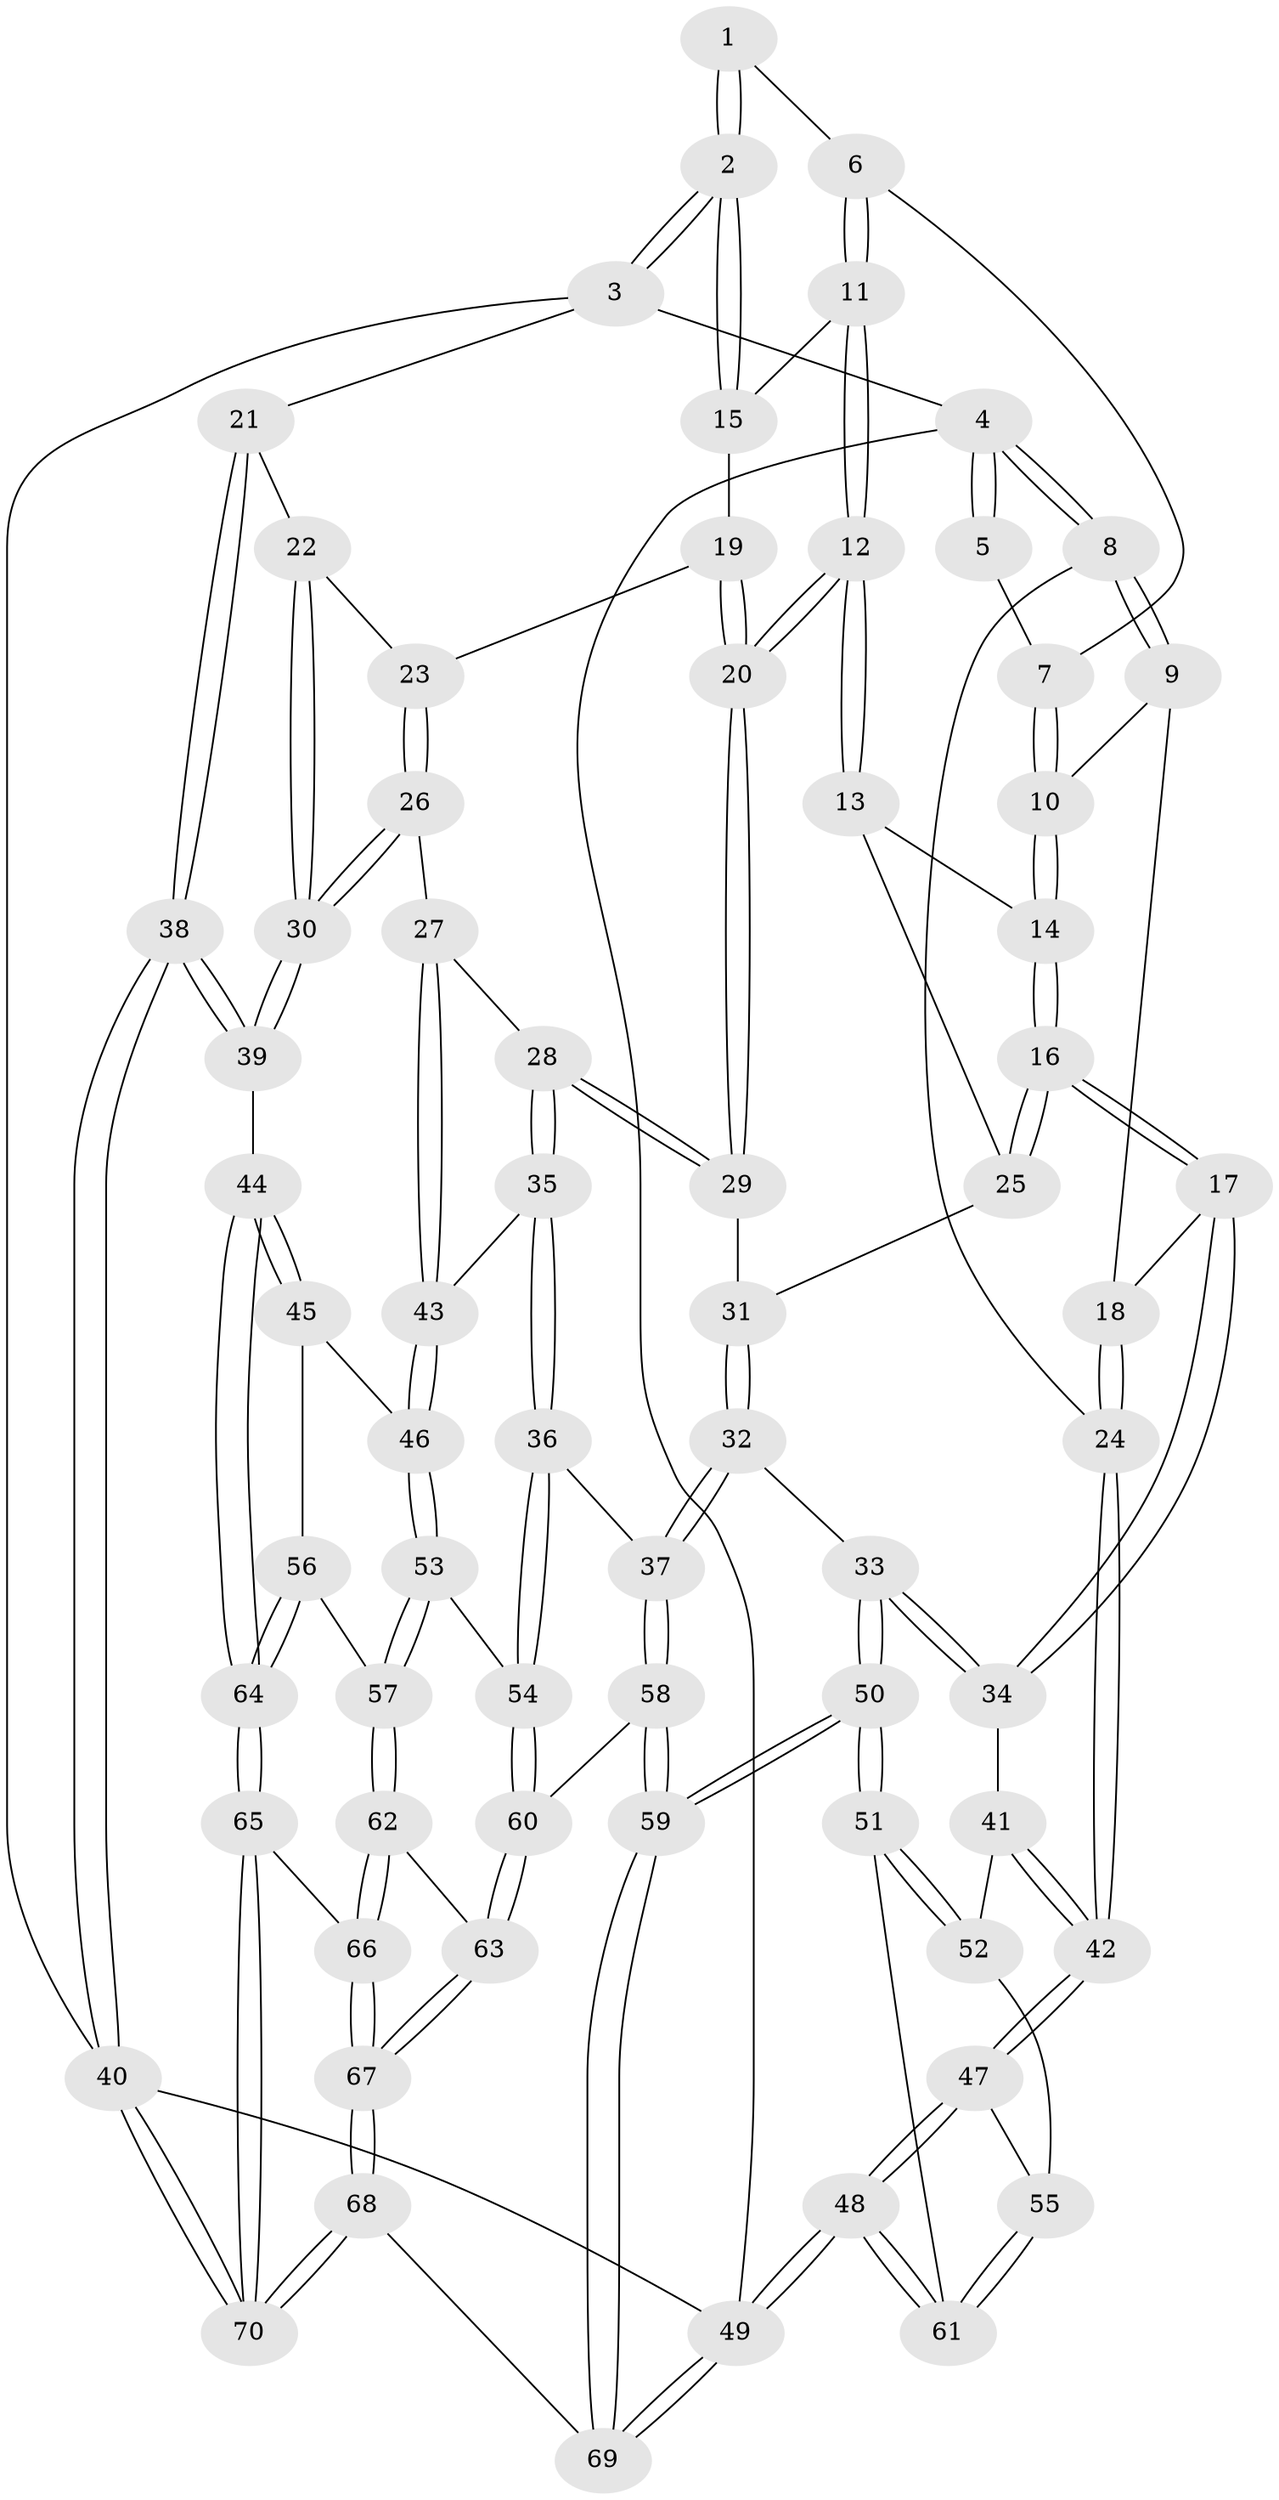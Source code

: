 // coarse degree distribution, {4: 0.32142857142857145, 8: 0.03571428571428571, 3: 0.21428571428571427, 6: 0.14285714285714285, 5: 0.25, 7: 0.03571428571428571}
// Generated by graph-tools (version 1.1) at 2025/21/03/04/25 18:21:12]
// undirected, 70 vertices, 172 edges
graph export_dot {
graph [start="1"]
  node [color=gray90,style=filled];
  1 [pos="+0.7243611011494316+0"];
  2 [pos="+1+0"];
  3 [pos="+1+0"];
  4 [pos="+0+0"];
  5 [pos="+0.3926739202542754+0"];
  6 [pos="+0.668065961614517+0.19865533628214366"];
  7 [pos="+0.32351354471303323+0.150528547178697"];
  8 [pos="+0+0"];
  9 [pos="+0.2442645234914787+0.18394691908473815"];
  10 [pos="+0.3115207380106532+0.17667691731230267"];
  11 [pos="+0.6676148344322359+0.23040555158492076"];
  12 [pos="+0.6462261221792112+0.3254082450975064"];
  13 [pos="+0.3641185312421116+0.24753635445734082"];
  14 [pos="+0.3352377499010551+0.23367802973536628"];
  15 [pos="+0.8797117969906916+0.24691108893959768"];
  16 [pos="+0.28817622012316035+0.4553699565649364"];
  17 [pos="+0.28435331983903267+0.4643230698836943"];
  18 [pos="+0.07886584343994239+0.27845050708201347"];
  19 [pos="+0.8655057661855857+0.32896615096452503"];
  20 [pos="+0.6469160868590678+0.32822421647918454"];
  21 [pos="+1+0.29589587757234015"];
  22 [pos="+0.9512580312056214+0.36401509575665175"];
  23 [pos="+0.8851931715845874+0.3533241274076097"];
  24 [pos="+0+0.34749369569074307"];
  25 [pos="+0.4693830642274319+0.40820048377810236"];
  26 [pos="+0.8089601908929002+0.5221238237898431"];
  27 [pos="+0.7768089647260742+0.5115593759053454"];
  28 [pos="+0.7168369013741958+0.47492400963158454"];
  29 [pos="+0.6427068646950966+0.3905616218222902"];
  30 [pos="+0.8944633178881376+0.5911040167280956"];
  31 [pos="+0.5673860743951691+0.443330049418108"];
  32 [pos="+0.4806690465654479+0.57209246412048"];
  33 [pos="+0.41906115961122065+0.5682313506994267"];
  34 [pos="+0.27760310788602766+0.4951406280392053"];
  35 [pos="+0.6310976770938255+0.6099508638851612"];
  36 [pos="+0.5680574308485052+0.6417550596115934"];
  37 [pos="+0.48951062250932204+0.5850815193737766"];
  38 [pos="+1+0.6948589074173988"];
  39 [pos="+0.9584606789607585+0.6634448178050473"];
  40 [pos="+1+1"];
  41 [pos="+0.25892473755091494+0.5075007027775454"];
  42 [pos="+0+0.4278460896784876"];
  43 [pos="+0.6951491215974774+0.642517566094732"];
  44 [pos="+0.9217371244481729+0.6878931559746686"];
  45 [pos="+0.6988862418994637+0.649113299974366"];
  46 [pos="+0.6952140793684481+0.6428889552448079"];
  47 [pos="+0+0.5276445336540269"];
  48 [pos="+0+1"];
  49 [pos="+0+1"];
  50 [pos="+0.33146479550623703+0.7905334590845808"];
  51 [pos="+0.2583568826894088+0.7583494740326451"];
  52 [pos="+0.2455436441907305+0.5464920018176027"];
  53 [pos="+0.5962762937466722+0.7121032273361585"];
  54 [pos="+0.5938144111923838+0.7101600347012185"];
  55 [pos="+0.09505769978942016+0.6569768930070191"];
  56 [pos="+0.7064418083271856+0.7405449634190501"];
  57 [pos="+0.6112696172633473+0.7284000586677628"];
  58 [pos="+0.44947718706750794+0.779227231068216"];
  59 [pos="+0.34834839867894324+0.8076269193868562"];
  60 [pos="+0.46866204567300523+0.7834038986655533"];
  61 [pos="+0.14126358892515484+0.7896676535290483"];
  62 [pos="+0.6062232982402971+0.7809245127075086"];
  63 [pos="+0.5216522215347724+0.8351478757074096"];
  64 [pos="+0.7935089042658952+0.7891171928200179"];
  65 [pos="+0.7689381810296503+0.8579607201971439"];
  66 [pos="+0.6316304572065249+0.8441581763779181"];
  67 [pos="+0.5538489132979083+0.921469608348447"];
  68 [pos="+0.5193689322452033+1"];
  69 [pos="+0.36843236832827153+1"];
  70 [pos="+0.7911261868141243+1"];
  1 -- 2;
  1 -- 2;
  1 -- 6;
  2 -- 3;
  2 -- 3;
  2 -- 15;
  2 -- 15;
  3 -- 4;
  3 -- 21;
  3 -- 40;
  4 -- 5;
  4 -- 5;
  4 -- 8;
  4 -- 8;
  4 -- 49;
  5 -- 7;
  6 -- 7;
  6 -- 11;
  6 -- 11;
  7 -- 10;
  7 -- 10;
  8 -- 9;
  8 -- 9;
  8 -- 24;
  9 -- 10;
  9 -- 18;
  10 -- 14;
  10 -- 14;
  11 -- 12;
  11 -- 12;
  11 -- 15;
  12 -- 13;
  12 -- 13;
  12 -- 20;
  12 -- 20;
  13 -- 14;
  13 -- 25;
  14 -- 16;
  14 -- 16;
  15 -- 19;
  16 -- 17;
  16 -- 17;
  16 -- 25;
  16 -- 25;
  17 -- 18;
  17 -- 34;
  17 -- 34;
  18 -- 24;
  18 -- 24;
  19 -- 20;
  19 -- 20;
  19 -- 23;
  20 -- 29;
  20 -- 29;
  21 -- 22;
  21 -- 38;
  21 -- 38;
  22 -- 23;
  22 -- 30;
  22 -- 30;
  23 -- 26;
  23 -- 26;
  24 -- 42;
  24 -- 42;
  25 -- 31;
  26 -- 27;
  26 -- 30;
  26 -- 30;
  27 -- 28;
  27 -- 43;
  27 -- 43;
  28 -- 29;
  28 -- 29;
  28 -- 35;
  28 -- 35;
  29 -- 31;
  30 -- 39;
  30 -- 39;
  31 -- 32;
  31 -- 32;
  32 -- 33;
  32 -- 37;
  32 -- 37;
  33 -- 34;
  33 -- 34;
  33 -- 50;
  33 -- 50;
  34 -- 41;
  35 -- 36;
  35 -- 36;
  35 -- 43;
  36 -- 37;
  36 -- 54;
  36 -- 54;
  37 -- 58;
  37 -- 58;
  38 -- 39;
  38 -- 39;
  38 -- 40;
  38 -- 40;
  39 -- 44;
  40 -- 70;
  40 -- 70;
  40 -- 49;
  41 -- 42;
  41 -- 42;
  41 -- 52;
  42 -- 47;
  42 -- 47;
  43 -- 46;
  43 -- 46;
  44 -- 45;
  44 -- 45;
  44 -- 64;
  44 -- 64;
  45 -- 46;
  45 -- 56;
  46 -- 53;
  46 -- 53;
  47 -- 48;
  47 -- 48;
  47 -- 55;
  48 -- 49;
  48 -- 49;
  48 -- 61;
  48 -- 61;
  49 -- 69;
  49 -- 69;
  50 -- 51;
  50 -- 51;
  50 -- 59;
  50 -- 59;
  51 -- 52;
  51 -- 52;
  51 -- 61;
  52 -- 55;
  53 -- 54;
  53 -- 57;
  53 -- 57;
  54 -- 60;
  54 -- 60;
  55 -- 61;
  55 -- 61;
  56 -- 57;
  56 -- 64;
  56 -- 64;
  57 -- 62;
  57 -- 62;
  58 -- 59;
  58 -- 59;
  58 -- 60;
  59 -- 69;
  59 -- 69;
  60 -- 63;
  60 -- 63;
  62 -- 63;
  62 -- 66;
  62 -- 66;
  63 -- 67;
  63 -- 67;
  64 -- 65;
  64 -- 65;
  65 -- 66;
  65 -- 70;
  65 -- 70;
  66 -- 67;
  66 -- 67;
  67 -- 68;
  67 -- 68;
  68 -- 69;
  68 -- 70;
  68 -- 70;
}
